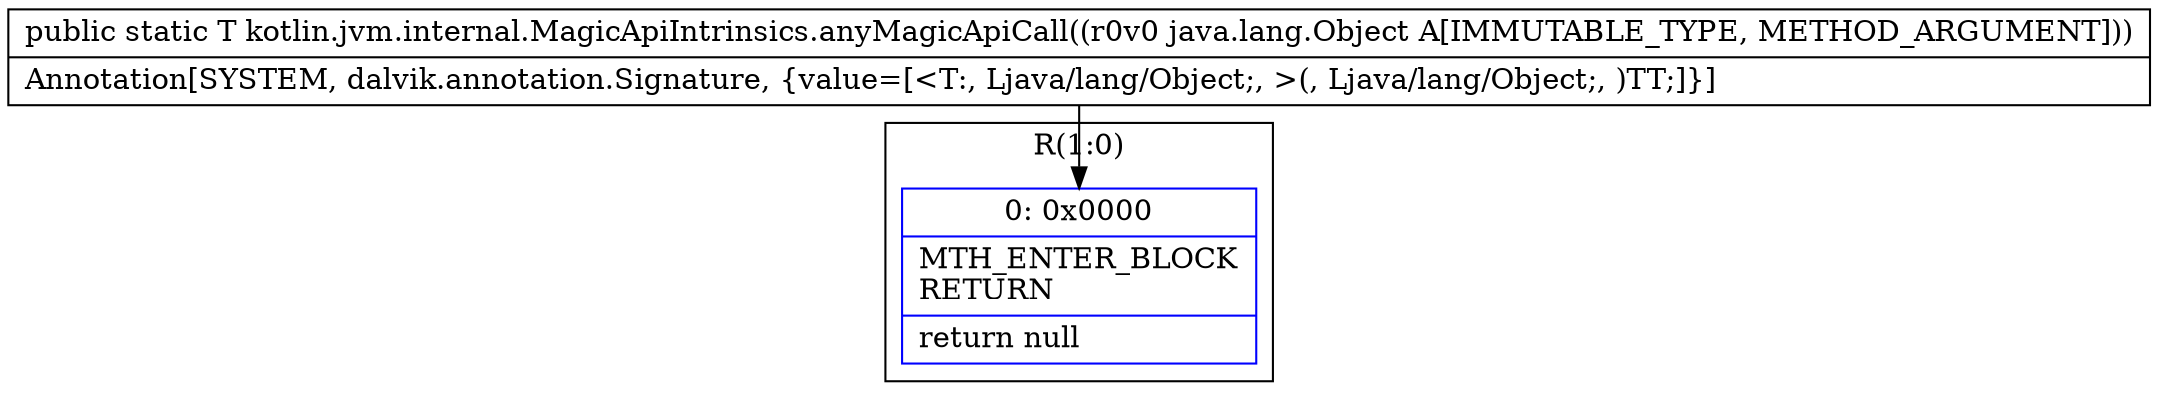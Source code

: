 digraph "CFG forkotlin.jvm.internal.MagicApiIntrinsics.anyMagicApiCall(Ljava\/lang\/Object;)Ljava\/lang\/Object;" {
subgraph cluster_Region_576481513 {
label = "R(1:0)";
node [shape=record,color=blue];
Node_0 [shape=record,label="{0\:\ 0x0000|MTH_ENTER_BLOCK\lRETURN\l|return null\l}"];
}
MethodNode[shape=record,label="{public static T kotlin.jvm.internal.MagicApiIntrinsics.anyMagicApiCall((r0v0 java.lang.Object A[IMMUTABLE_TYPE, METHOD_ARGUMENT]))  | Annotation[SYSTEM, dalvik.annotation.Signature, \{value=[\<T:, Ljava\/lang\/Object;, \>(, Ljava\/lang\/Object;, )TT;]\}]\l}"];
MethodNode -> Node_0;
}

